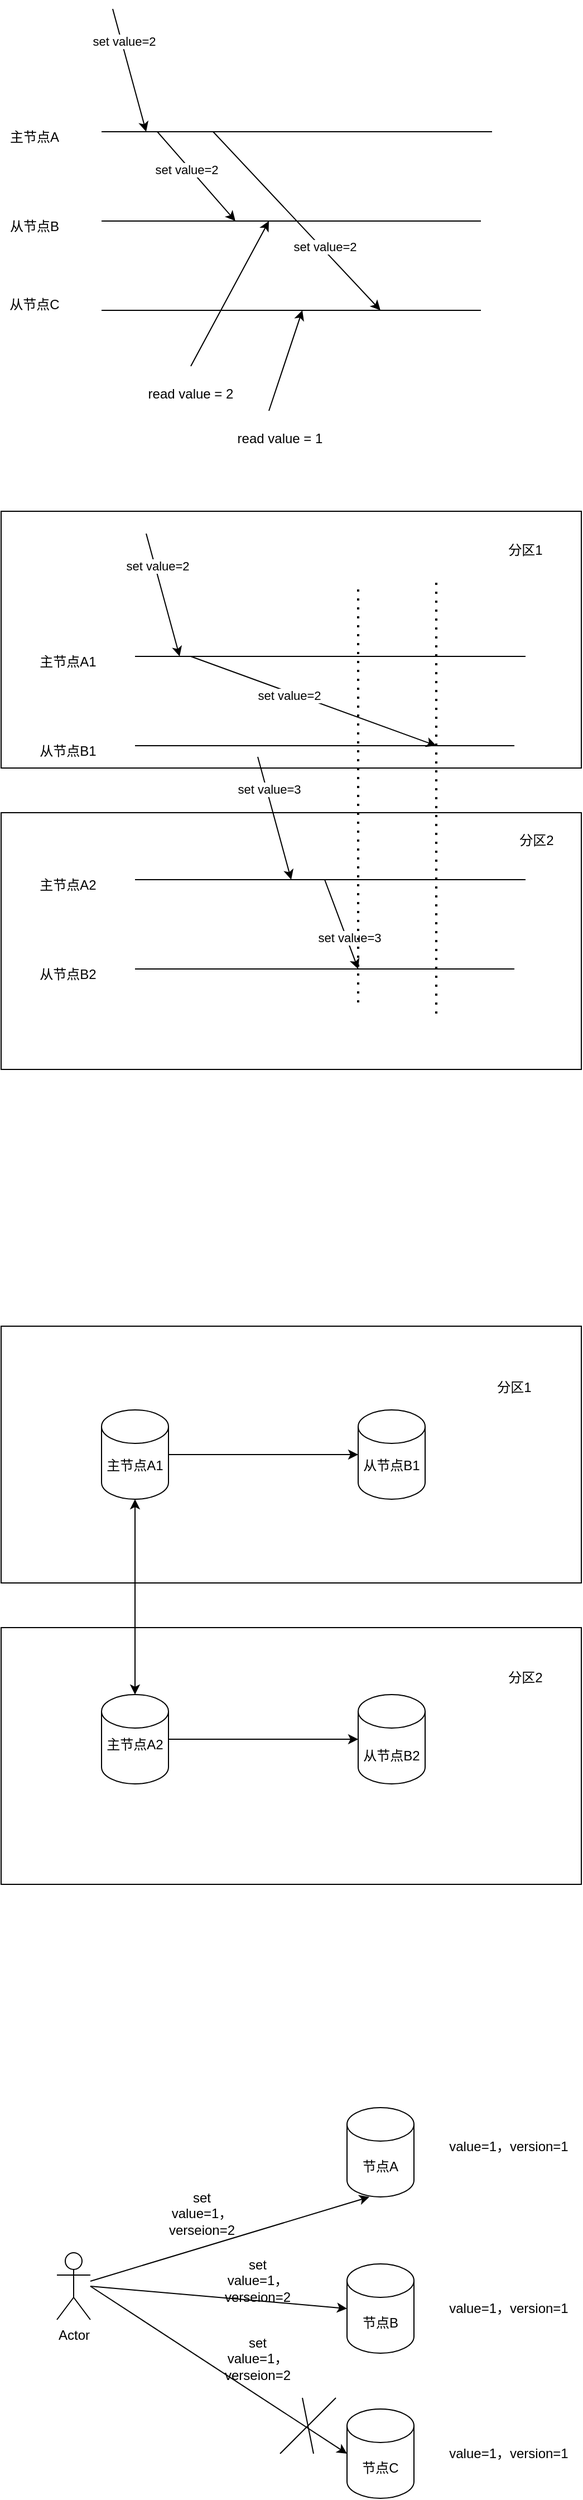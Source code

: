 <mxfile version="18.1.3" type="github">
  <diagram id="y2L86YEIjG_Dx9eEZUSd" name="Page-1">
    <mxGraphModel dx="946" dy="531" grid="1" gridSize="10" guides="1" tooltips="1" connect="1" arrows="1" fold="1" page="1" pageScale="1" pageWidth="827" pageHeight="1169" math="0" shadow="0">
      <root>
        <mxCell id="0" />
        <mxCell id="1" parent="0" />
        <mxCell id="gDv7rwDPtDYx-yf_8Afu-1" value="" style="endArrow=none;html=1;rounded=0;" parent="1" edge="1">
          <mxGeometry width="50" height="50" relative="1" as="geometry">
            <mxPoint x="200" y="160" as="sourcePoint" />
            <mxPoint x="550" y="160" as="targetPoint" />
          </mxGeometry>
        </mxCell>
        <mxCell id="gDv7rwDPtDYx-yf_8Afu-2" value="" style="endArrow=none;html=1;rounded=0;" parent="1" edge="1">
          <mxGeometry width="50" height="50" relative="1" as="geometry">
            <mxPoint x="200" y="240" as="sourcePoint" />
            <mxPoint x="540" y="240" as="targetPoint" />
          </mxGeometry>
        </mxCell>
        <mxCell id="gDv7rwDPtDYx-yf_8Afu-3" value="" style="endArrow=none;html=1;rounded=0;" parent="1" edge="1">
          <mxGeometry width="50" height="50" relative="1" as="geometry">
            <mxPoint x="200" y="320" as="sourcePoint" />
            <mxPoint x="540" y="320" as="targetPoint" />
          </mxGeometry>
        </mxCell>
        <mxCell id="gDv7rwDPtDYx-yf_8Afu-5" value="主节点A" style="text;html=1;strokeColor=none;fillColor=none;align=center;verticalAlign=middle;whiteSpace=wrap;rounded=0;" parent="1" vertex="1">
          <mxGeometry x="110" y="150" width="60" height="30" as="geometry" />
        </mxCell>
        <mxCell id="gDv7rwDPtDYx-yf_8Afu-7" value="从节点B" style="text;html=1;strokeColor=none;fillColor=none;align=center;verticalAlign=middle;whiteSpace=wrap;rounded=0;" parent="1" vertex="1">
          <mxGeometry x="110" y="230" width="60" height="30" as="geometry" />
        </mxCell>
        <mxCell id="gDv7rwDPtDYx-yf_8Afu-8" value="从节点C" style="text;html=1;strokeColor=none;fillColor=none;align=center;verticalAlign=middle;whiteSpace=wrap;rounded=0;" parent="1" vertex="1">
          <mxGeometry x="110" y="300" width="60" height="30" as="geometry" />
        </mxCell>
        <mxCell id="gDv7rwDPtDYx-yf_8Afu-9" value="" style="endArrow=classic;html=1;rounded=0;" parent="1" edge="1">
          <mxGeometry width="50" height="50" relative="1" as="geometry">
            <mxPoint x="250" y="160" as="sourcePoint" />
            <mxPoint x="320" y="240" as="targetPoint" />
          </mxGeometry>
        </mxCell>
        <mxCell id="gDv7rwDPtDYx-yf_8Afu-11" value="set value=2" style="edgeLabel;html=1;align=center;verticalAlign=middle;resizable=0;points=[];" parent="gDv7rwDPtDYx-yf_8Afu-9" vertex="1" connectable="0">
          <mxGeometry x="-0.197" y="-3" relative="1" as="geometry">
            <mxPoint as="offset" />
          </mxGeometry>
        </mxCell>
        <mxCell id="gDv7rwDPtDYx-yf_8Afu-10" value="" style="endArrow=classic;html=1;rounded=0;" parent="1" edge="1">
          <mxGeometry width="50" height="50" relative="1" as="geometry">
            <mxPoint x="300" y="160" as="sourcePoint" />
            <mxPoint x="450" y="320" as="targetPoint" />
          </mxGeometry>
        </mxCell>
        <mxCell id="gDv7rwDPtDYx-yf_8Afu-12" value="set value=2" style="edgeLabel;html=1;align=center;verticalAlign=middle;resizable=0;points=[];" parent="gDv7rwDPtDYx-yf_8Afu-10" vertex="1" connectable="0">
          <mxGeometry x="0.309" y="3" relative="1" as="geometry">
            <mxPoint x="-1" as="offset" />
          </mxGeometry>
        </mxCell>
        <mxCell id="gDv7rwDPtDYx-yf_8Afu-13" value="" style="endArrow=classic;html=1;rounded=0;" parent="1" edge="1">
          <mxGeometry width="50" height="50" relative="1" as="geometry">
            <mxPoint x="280" y="370" as="sourcePoint" />
            <mxPoint x="350" y="240" as="targetPoint" />
          </mxGeometry>
        </mxCell>
        <mxCell id="gDv7rwDPtDYx-yf_8Afu-14" value="read value = 2" style="text;html=1;strokeColor=none;fillColor=none;align=center;verticalAlign=middle;whiteSpace=wrap;rounded=0;" parent="1" vertex="1">
          <mxGeometry x="240" y="380" width="80" height="30" as="geometry" />
        </mxCell>
        <mxCell id="gDv7rwDPtDYx-yf_8Afu-15" value="" style="endArrow=classic;html=1;rounded=0;" parent="1" edge="1">
          <mxGeometry width="50" height="50" relative="1" as="geometry">
            <mxPoint x="350" y="410" as="sourcePoint" />
            <mxPoint x="380" y="320" as="targetPoint" />
          </mxGeometry>
        </mxCell>
        <mxCell id="gDv7rwDPtDYx-yf_8Afu-16" value="read value = 1" style="text;html=1;strokeColor=none;fillColor=none;align=center;verticalAlign=middle;whiteSpace=wrap;rounded=0;" parent="1" vertex="1">
          <mxGeometry x="320" y="420" width="80" height="30" as="geometry" />
        </mxCell>
        <mxCell id="gDv7rwDPtDYx-yf_8Afu-17" value="" style="endArrow=classic;html=1;rounded=0;" parent="1" edge="1">
          <mxGeometry width="50" height="50" relative="1" as="geometry">
            <mxPoint x="210" y="50" as="sourcePoint" />
            <mxPoint x="240" y="160" as="targetPoint" />
          </mxGeometry>
        </mxCell>
        <mxCell id="gDv7rwDPtDYx-yf_8Afu-18" value="set value=2" style="edgeLabel;html=1;align=center;verticalAlign=middle;resizable=0;points=[];" parent="gDv7rwDPtDYx-yf_8Afu-17" vertex="1" connectable="0">
          <mxGeometry x="-0.471" y="2" relative="1" as="geometry">
            <mxPoint as="offset" />
          </mxGeometry>
        </mxCell>
        <mxCell id="gDv7rwDPtDYx-yf_8Afu-35" value="" style="endArrow=none;html=1;rounded=0;" parent="1" edge="1">
          <mxGeometry width="50" height="50" relative="1" as="geometry">
            <mxPoint x="230" y="630" as="sourcePoint" />
            <mxPoint x="580" y="630" as="targetPoint" />
          </mxGeometry>
        </mxCell>
        <mxCell id="gDv7rwDPtDYx-yf_8Afu-36" value="" style="endArrow=none;html=1;rounded=0;" parent="1" edge="1">
          <mxGeometry width="50" height="50" relative="1" as="geometry">
            <mxPoint x="230" y="710" as="sourcePoint" />
            <mxPoint x="570" y="710" as="targetPoint" />
          </mxGeometry>
        </mxCell>
        <mxCell id="gDv7rwDPtDYx-yf_8Afu-38" value="主节点A1" style="text;html=1;strokeColor=none;fillColor=none;align=center;verticalAlign=middle;whiteSpace=wrap;rounded=0;" parent="1" vertex="1">
          <mxGeometry x="140" y="620" width="60" height="30" as="geometry" />
        </mxCell>
        <mxCell id="gDv7rwDPtDYx-yf_8Afu-39" value="从节点B1" style="text;html=1;strokeColor=none;fillColor=none;align=center;verticalAlign=middle;whiteSpace=wrap;rounded=0;" parent="1" vertex="1">
          <mxGeometry x="140" y="700" width="60" height="30" as="geometry" />
        </mxCell>
        <mxCell id="gDv7rwDPtDYx-yf_8Afu-41" value="" style="endArrow=classic;html=1;rounded=0;" parent="1" edge="1">
          <mxGeometry width="50" height="50" relative="1" as="geometry">
            <mxPoint x="280" y="630" as="sourcePoint" />
            <mxPoint x="500" y="710" as="targetPoint" />
          </mxGeometry>
        </mxCell>
        <mxCell id="gDv7rwDPtDYx-yf_8Afu-42" value="set value=2" style="edgeLabel;html=1;align=center;verticalAlign=middle;resizable=0;points=[];" parent="gDv7rwDPtDYx-yf_8Afu-41" vertex="1" connectable="0">
          <mxGeometry x="-0.197" y="-3" relative="1" as="geometry">
            <mxPoint as="offset" />
          </mxGeometry>
        </mxCell>
        <mxCell id="gDv7rwDPtDYx-yf_8Afu-49" value="" style="endArrow=classic;html=1;rounded=0;" parent="1" edge="1">
          <mxGeometry width="50" height="50" relative="1" as="geometry">
            <mxPoint x="240" y="520" as="sourcePoint" />
            <mxPoint x="270" y="630" as="targetPoint" />
          </mxGeometry>
        </mxCell>
        <mxCell id="gDv7rwDPtDYx-yf_8Afu-50" value="set value=2" style="edgeLabel;html=1;align=center;verticalAlign=middle;resizable=0;points=[];" parent="gDv7rwDPtDYx-yf_8Afu-49" vertex="1" connectable="0">
          <mxGeometry x="-0.471" y="2" relative="1" as="geometry">
            <mxPoint as="offset" />
          </mxGeometry>
        </mxCell>
        <mxCell id="-H0117zjD7sT89ty_dZ0-1" value="" style="endArrow=none;html=1;rounded=0;" edge="1" parent="1">
          <mxGeometry width="50" height="50" relative="1" as="geometry">
            <mxPoint x="230" y="830.0" as="sourcePoint" />
            <mxPoint x="580" y="830.0" as="targetPoint" />
          </mxGeometry>
        </mxCell>
        <mxCell id="-H0117zjD7sT89ty_dZ0-2" value="" style="endArrow=none;html=1;rounded=0;" edge="1" parent="1">
          <mxGeometry width="50" height="50" relative="1" as="geometry">
            <mxPoint x="230" y="910.0" as="sourcePoint" />
            <mxPoint x="570" y="910.0" as="targetPoint" />
          </mxGeometry>
        </mxCell>
        <mxCell id="-H0117zjD7sT89ty_dZ0-4" value="主节点A2" style="text;html=1;strokeColor=none;fillColor=none;align=center;verticalAlign=middle;whiteSpace=wrap;rounded=0;" vertex="1" parent="1">
          <mxGeometry x="140" y="820.0" width="60" height="30" as="geometry" />
        </mxCell>
        <mxCell id="-H0117zjD7sT89ty_dZ0-5" value="从节点B2" style="text;html=1;strokeColor=none;fillColor=none;align=center;verticalAlign=middle;whiteSpace=wrap;rounded=0;" vertex="1" parent="1">
          <mxGeometry x="140" y="900.0" width="60" height="30" as="geometry" />
        </mxCell>
        <mxCell id="-H0117zjD7sT89ty_dZ0-9" value="" style="endArrow=classic;html=1;rounded=0;" edge="1" parent="1">
          <mxGeometry width="50" height="50" relative="1" as="geometry">
            <mxPoint x="400" y="830.0" as="sourcePoint" />
            <mxPoint x="430" y="910.0" as="targetPoint" />
          </mxGeometry>
        </mxCell>
        <mxCell id="-H0117zjD7sT89ty_dZ0-10" value="set value=3" style="edgeLabel;html=1;align=center;verticalAlign=middle;resizable=0;points=[];" vertex="1" connectable="0" parent="-H0117zjD7sT89ty_dZ0-9">
          <mxGeometry x="0.309" y="3" relative="1" as="geometry">
            <mxPoint x="-1" as="offset" />
          </mxGeometry>
        </mxCell>
        <mxCell id="-H0117zjD7sT89ty_dZ0-25" value="" style="endArrow=classic;html=1;rounded=0;" edge="1" parent="1">
          <mxGeometry width="50" height="50" relative="1" as="geometry">
            <mxPoint x="340" y="720" as="sourcePoint" />
            <mxPoint x="370" y="830" as="targetPoint" />
          </mxGeometry>
        </mxCell>
        <mxCell id="-H0117zjD7sT89ty_dZ0-26" value="set value=3" style="edgeLabel;html=1;align=center;verticalAlign=middle;resizable=0;points=[];" vertex="1" connectable="0" parent="-H0117zjD7sT89ty_dZ0-25">
          <mxGeometry x="-0.471" y="2" relative="1" as="geometry">
            <mxPoint as="offset" />
          </mxGeometry>
        </mxCell>
        <mxCell id="-H0117zjD7sT89ty_dZ0-27" value="" style="endArrow=none;dashed=1;html=1;dashPattern=1 3;strokeWidth=2;rounded=0;" edge="1" parent="1">
          <mxGeometry width="50" height="50" relative="1" as="geometry">
            <mxPoint x="430" y="940" as="sourcePoint" />
            <mxPoint x="430" y="570" as="targetPoint" />
          </mxGeometry>
        </mxCell>
        <mxCell id="-H0117zjD7sT89ty_dZ0-28" value="" style="endArrow=none;dashed=1;html=1;dashPattern=1 3;strokeWidth=2;rounded=0;" edge="1" parent="1">
          <mxGeometry width="50" height="50" relative="1" as="geometry">
            <mxPoint x="500" y="950" as="sourcePoint" />
            <mxPoint x="500" y="560" as="targetPoint" />
          </mxGeometry>
        </mxCell>
        <mxCell id="-H0117zjD7sT89ty_dZ0-29" value="" style="rounded=0;whiteSpace=wrap;html=1;fillColor=none;" vertex="1" parent="1">
          <mxGeometry x="110" y="500" width="520" height="230" as="geometry" />
        </mxCell>
        <mxCell id="-H0117zjD7sT89ty_dZ0-30" value="" style="rounded=0;whiteSpace=wrap;html=1;fillColor=none;" vertex="1" parent="1">
          <mxGeometry x="110" y="770" width="520" height="230" as="geometry" />
        </mxCell>
        <mxCell id="-H0117zjD7sT89ty_dZ0-31" value="分区1" style="text;html=1;strokeColor=none;fillColor=none;align=center;verticalAlign=middle;whiteSpace=wrap;rounded=0;" vertex="1" parent="1">
          <mxGeometry x="550" y="520" width="60" height="30" as="geometry" />
        </mxCell>
        <mxCell id="-H0117zjD7sT89ty_dZ0-32" value="分区2" style="text;html=1;strokeColor=none;fillColor=none;align=center;verticalAlign=middle;whiteSpace=wrap;rounded=0;" vertex="1" parent="1">
          <mxGeometry x="560" y="780" width="60" height="30" as="geometry" />
        </mxCell>
        <mxCell id="-H0117zjD7sT89ty_dZ0-35" value="主节点A1" style="text;html=1;strokeColor=none;fillColor=none;align=center;verticalAlign=middle;whiteSpace=wrap;rounded=0;" vertex="1" parent="1">
          <mxGeometry x="200" y="1340" width="60" height="30" as="geometry" />
        </mxCell>
        <mxCell id="-H0117zjD7sT89ty_dZ0-36" value="从节点B1" style="text;html=1;strokeColor=none;fillColor=none;align=center;verticalAlign=middle;whiteSpace=wrap;rounded=0;" vertex="1" parent="1">
          <mxGeometry x="430" y="1340" width="60" height="30" as="geometry" />
        </mxCell>
        <mxCell id="-H0117zjD7sT89ty_dZ0-43" value="主节点A2" style="text;html=1;strokeColor=none;fillColor=none;align=center;verticalAlign=middle;whiteSpace=wrap;rounded=0;" vertex="1" parent="1">
          <mxGeometry x="200" y="1590" width="60" height="30" as="geometry" />
        </mxCell>
        <mxCell id="-H0117zjD7sT89ty_dZ0-44" value="从节点B2" style="text;html=1;strokeColor=none;fillColor=none;align=center;verticalAlign=middle;whiteSpace=wrap;rounded=0;" vertex="1" parent="1">
          <mxGeometry x="430" y="1600" width="60" height="30" as="geometry" />
        </mxCell>
        <mxCell id="-H0117zjD7sT89ty_dZ0-51" value="" style="rounded=0;whiteSpace=wrap;html=1;fillColor=none;" vertex="1" parent="1">
          <mxGeometry x="110" y="1230" width="520" height="230" as="geometry" />
        </mxCell>
        <mxCell id="-H0117zjD7sT89ty_dZ0-52" value="" style="rounded=0;whiteSpace=wrap;html=1;fillColor=none;" vertex="1" parent="1">
          <mxGeometry x="110" y="1500" width="520" height="230" as="geometry" />
        </mxCell>
        <mxCell id="-H0117zjD7sT89ty_dZ0-53" value="分区1" style="text;html=1;strokeColor=none;fillColor=none;align=center;verticalAlign=middle;whiteSpace=wrap;rounded=0;" vertex="1" parent="1">
          <mxGeometry x="540" y="1270" width="60" height="30" as="geometry" />
        </mxCell>
        <mxCell id="-H0117zjD7sT89ty_dZ0-54" value="分区2" style="text;html=1;strokeColor=none;fillColor=none;align=center;verticalAlign=middle;whiteSpace=wrap;rounded=0;" vertex="1" parent="1">
          <mxGeometry x="550" y="1530" width="60" height="30" as="geometry" />
        </mxCell>
        <mxCell id="-H0117zjD7sT89ty_dZ0-55" value="" style="shape=cylinder3;whiteSpace=wrap;html=1;boundedLbl=1;backgroundOutline=1;size=15;fillColor=none;" vertex="1" parent="1">
          <mxGeometry x="200" y="1305" width="60" height="80" as="geometry" />
        </mxCell>
        <mxCell id="-H0117zjD7sT89ty_dZ0-56" value="" style="shape=cylinder3;whiteSpace=wrap;html=1;boundedLbl=1;backgroundOutline=1;size=15;fillColor=none;" vertex="1" parent="1">
          <mxGeometry x="430" y="1305" width="60" height="80" as="geometry" />
        </mxCell>
        <mxCell id="-H0117zjD7sT89ty_dZ0-57" value="" style="endArrow=classic;html=1;rounded=0;exitX=1;exitY=0.5;exitDx=0;exitDy=0;exitPerimeter=0;" edge="1" parent="1" source="-H0117zjD7sT89ty_dZ0-55" target="-H0117zjD7sT89ty_dZ0-56">
          <mxGeometry width="50" height="50" relative="1" as="geometry">
            <mxPoint x="250" y="1390" as="sourcePoint" />
            <mxPoint x="300" y="1340" as="targetPoint" />
          </mxGeometry>
        </mxCell>
        <mxCell id="-H0117zjD7sT89ty_dZ0-58" value="" style="shape=cylinder3;whiteSpace=wrap;html=1;boundedLbl=1;backgroundOutline=1;size=15;fillColor=none;" vertex="1" parent="1">
          <mxGeometry x="200" y="1560" width="60" height="80" as="geometry" />
        </mxCell>
        <mxCell id="-H0117zjD7sT89ty_dZ0-59" value="" style="shape=cylinder3;whiteSpace=wrap;html=1;boundedLbl=1;backgroundOutline=1;size=15;fillColor=none;" vertex="1" parent="1">
          <mxGeometry x="430" y="1560" width="60" height="80" as="geometry" />
        </mxCell>
        <mxCell id="-H0117zjD7sT89ty_dZ0-60" value="" style="endArrow=classic;html=1;rounded=0;entryX=0;entryY=0.5;entryDx=0;entryDy=0;entryPerimeter=0;exitX=1;exitY=0.5;exitDx=0;exitDy=0;exitPerimeter=0;" edge="1" parent="1" source="-H0117zjD7sT89ty_dZ0-58" target="-H0117zjD7sT89ty_dZ0-59">
          <mxGeometry width="50" height="50" relative="1" as="geometry">
            <mxPoint x="250" y="1650" as="sourcePoint" />
            <mxPoint x="300" y="1600" as="targetPoint" />
          </mxGeometry>
        </mxCell>
        <mxCell id="-H0117zjD7sT89ty_dZ0-61" value="" style="endArrow=classic;startArrow=classic;html=1;rounded=0;entryX=0.5;entryY=0;entryDx=0;entryDy=0;entryPerimeter=0;" edge="1" parent="1" source="-H0117zjD7sT89ty_dZ0-55" target="-H0117zjD7sT89ty_dZ0-58">
          <mxGeometry width="50" height="50" relative="1" as="geometry">
            <mxPoint x="230" y="1435" as="sourcePoint" />
            <mxPoint x="230" y="1455.711" as="targetPoint" />
          </mxGeometry>
        </mxCell>
        <mxCell id="-H0117zjD7sT89ty_dZ0-62" value="Actor" style="shape=umlActor;verticalLabelPosition=bottom;verticalAlign=top;html=1;outlineConnect=0;fillColor=none;" vertex="1" parent="1">
          <mxGeometry x="160" y="2060" width="30" height="60" as="geometry" />
        </mxCell>
        <mxCell id="-H0117zjD7sT89ty_dZ0-63" value="节点A" style="shape=cylinder3;whiteSpace=wrap;html=1;boundedLbl=1;backgroundOutline=1;size=15;fillColor=none;" vertex="1" parent="1">
          <mxGeometry x="420" y="1930" width="60" height="80" as="geometry" />
        </mxCell>
        <mxCell id="-H0117zjD7sT89ty_dZ0-64" value="节点B" style="shape=cylinder3;whiteSpace=wrap;html=1;boundedLbl=1;backgroundOutline=1;size=15;fillColor=none;" vertex="1" parent="1">
          <mxGeometry x="420" y="2070" width="60" height="80" as="geometry" />
        </mxCell>
        <mxCell id="-H0117zjD7sT89ty_dZ0-65" value="节点C" style="shape=cylinder3;whiteSpace=wrap;html=1;boundedLbl=1;backgroundOutline=1;size=15;fillColor=none;" vertex="1" parent="1">
          <mxGeometry x="420" y="2200" width="60" height="80" as="geometry" />
        </mxCell>
        <mxCell id="-H0117zjD7sT89ty_dZ0-67" value="" style="endArrow=classic;html=1;rounded=0;" edge="1" parent="1" source="-H0117zjD7sT89ty_dZ0-62">
          <mxGeometry width="50" height="50" relative="1" as="geometry">
            <mxPoint x="390" y="2060" as="sourcePoint" />
            <mxPoint x="440" y="2010" as="targetPoint" />
          </mxGeometry>
        </mxCell>
        <mxCell id="-H0117zjD7sT89ty_dZ0-68" value="" style="endArrow=classic;html=1;rounded=0;entryX=0;entryY=0.5;entryDx=0;entryDy=0;entryPerimeter=0;" edge="1" parent="1" target="-H0117zjD7sT89ty_dZ0-64">
          <mxGeometry width="50" height="50" relative="1" as="geometry">
            <mxPoint x="190" y="2090" as="sourcePoint" />
            <mxPoint x="440" y="2010" as="targetPoint" />
          </mxGeometry>
        </mxCell>
        <mxCell id="-H0117zjD7sT89ty_dZ0-69" value="" style="endArrow=classic;html=1;rounded=0;entryX=0;entryY=0.5;entryDx=0;entryDy=0;entryPerimeter=0;" edge="1" parent="1" target="-H0117zjD7sT89ty_dZ0-65">
          <mxGeometry width="50" height="50" relative="1" as="geometry">
            <mxPoint x="190" y="2090" as="sourcePoint" />
            <mxPoint x="410" y="2230" as="targetPoint" />
          </mxGeometry>
        </mxCell>
        <mxCell id="-H0117zjD7sT89ty_dZ0-70" value="set value=1，verseion=2" style="text;html=1;strokeColor=none;fillColor=none;align=center;verticalAlign=middle;whiteSpace=wrap;rounded=0;" vertex="1" parent="1">
          <mxGeometry x="260" y="2010" width="60" height="30" as="geometry" />
        </mxCell>
        <mxCell id="-H0117zjD7sT89ty_dZ0-86" value="set value=1，verseion=2" style="text;html=1;strokeColor=none;fillColor=none;align=center;verticalAlign=middle;whiteSpace=wrap;rounded=0;" vertex="1" parent="1">
          <mxGeometry x="310" y="2070" width="60" height="30" as="geometry" />
        </mxCell>
        <mxCell id="-H0117zjD7sT89ty_dZ0-88" value="set value=1，verseion=2" style="text;html=1;strokeColor=none;fillColor=none;align=center;verticalAlign=middle;whiteSpace=wrap;rounded=0;" vertex="1" parent="1">
          <mxGeometry x="310" y="2140" width="60" height="30" as="geometry" />
        </mxCell>
        <mxCell id="-H0117zjD7sT89ty_dZ0-89" value="value=1，version=1" style="text;html=1;strokeColor=none;fillColor=none;align=center;verticalAlign=middle;whiteSpace=wrap;rounded=0;" vertex="1" parent="1">
          <mxGeometry x="500" y="1950" width="130" height="30" as="geometry" />
        </mxCell>
        <mxCell id="-H0117zjD7sT89ty_dZ0-90" value="value=1，version=1" style="text;html=1;strokeColor=none;fillColor=none;align=center;verticalAlign=middle;whiteSpace=wrap;rounded=0;" vertex="1" parent="1">
          <mxGeometry x="500" y="2095" width="130" height="30" as="geometry" />
        </mxCell>
        <mxCell id="-H0117zjD7sT89ty_dZ0-91" value="value=1，version=1" style="text;html=1;strokeColor=none;fillColor=none;align=center;verticalAlign=middle;whiteSpace=wrap;rounded=0;" vertex="1" parent="1">
          <mxGeometry x="500" y="2225" width="130" height="30" as="geometry" />
        </mxCell>
        <mxCell id="-H0117zjD7sT89ty_dZ0-92" value="" style="endArrow=none;html=1;rounded=0;" edge="1" parent="1">
          <mxGeometry width="50" height="50" relative="1" as="geometry">
            <mxPoint x="360" y="2240" as="sourcePoint" />
            <mxPoint x="410" y="2190" as="targetPoint" />
          </mxGeometry>
        </mxCell>
        <mxCell id="-H0117zjD7sT89ty_dZ0-93" value="" style="endArrow=none;html=1;rounded=0;" edge="1" parent="1">
          <mxGeometry width="50" height="50" relative="1" as="geometry">
            <mxPoint x="390" y="2240" as="sourcePoint" />
            <mxPoint x="380" y="2190" as="targetPoint" />
          </mxGeometry>
        </mxCell>
      </root>
    </mxGraphModel>
  </diagram>
</mxfile>
